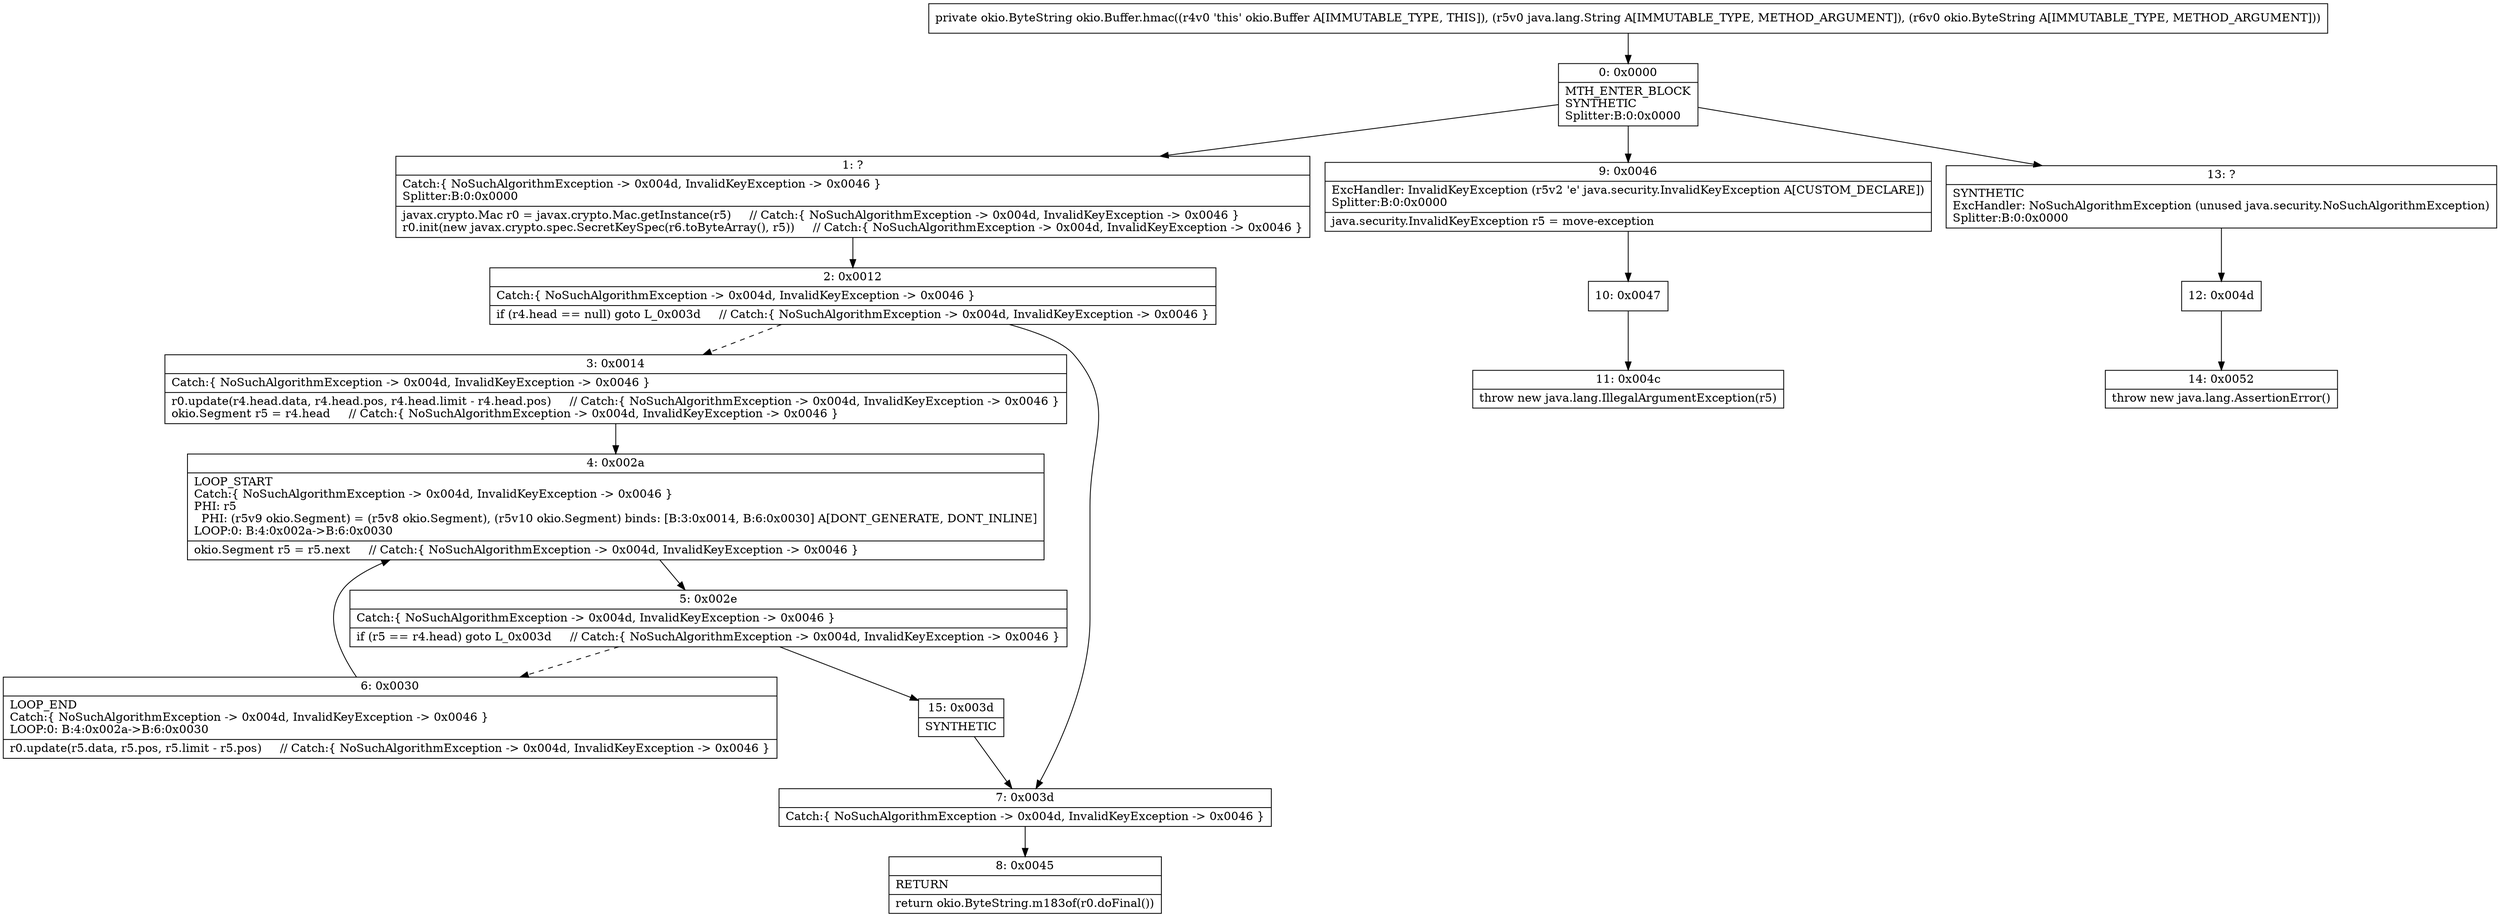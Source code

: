 digraph "CFG forokio.Buffer.hmac(Ljava\/lang\/String;Lokio\/ByteString;)Lokio\/ByteString;" {
Node_0 [shape=record,label="{0\:\ 0x0000|MTH_ENTER_BLOCK\lSYNTHETIC\lSplitter:B:0:0x0000\l}"];
Node_1 [shape=record,label="{1\:\ ?|Catch:\{ NoSuchAlgorithmException \-\> 0x004d, InvalidKeyException \-\> 0x0046 \}\lSplitter:B:0:0x0000\l|javax.crypto.Mac r0 = javax.crypto.Mac.getInstance(r5)     \/\/ Catch:\{ NoSuchAlgorithmException \-\> 0x004d, InvalidKeyException \-\> 0x0046 \}\lr0.init(new javax.crypto.spec.SecretKeySpec(r6.toByteArray(), r5))     \/\/ Catch:\{ NoSuchAlgorithmException \-\> 0x004d, InvalidKeyException \-\> 0x0046 \}\l}"];
Node_2 [shape=record,label="{2\:\ 0x0012|Catch:\{ NoSuchAlgorithmException \-\> 0x004d, InvalidKeyException \-\> 0x0046 \}\l|if (r4.head == null) goto L_0x003d     \/\/ Catch:\{ NoSuchAlgorithmException \-\> 0x004d, InvalidKeyException \-\> 0x0046 \}\l}"];
Node_3 [shape=record,label="{3\:\ 0x0014|Catch:\{ NoSuchAlgorithmException \-\> 0x004d, InvalidKeyException \-\> 0x0046 \}\l|r0.update(r4.head.data, r4.head.pos, r4.head.limit \- r4.head.pos)     \/\/ Catch:\{ NoSuchAlgorithmException \-\> 0x004d, InvalidKeyException \-\> 0x0046 \}\lokio.Segment r5 = r4.head     \/\/ Catch:\{ NoSuchAlgorithmException \-\> 0x004d, InvalidKeyException \-\> 0x0046 \}\l}"];
Node_4 [shape=record,label="{4\:\ 0x002a|LOOP_START\lCatch:\{ NoSuchAlgorithmException \-\> 0x004d, InvalidKeyException \-\> 0x0046 \}\lPHI: r5 \l  PHI: (r5v9 okio.Segment) = (r5v8 okio.Segment), (r5v10 okio.Segment) binds: [B:3:0x0014, B:6:0x0030] A[DONT_GENERATE, DONT_INLINE]\lLOOP:0: B:4:0x002a\-\>B:6:0x0030\l|okio.Segment r5 = r5.next     \/\/ Catch:\{ NoSuchAlgorithmException \-\> 0x004d, InvalidKeyException \-\> 0x0046 \}\l}"];
Node_5 [shape=record,label="{5\:\ 0x002e|Catch:\{ NoSuchAlgorithmException \-\> 0x004d, InvalidKeyException \-\> 0x0046 \}\l|if (r5 == r4.head) goto L_0x003d     \/\/ Catch:\{ NoSuchAlgorithmException \-\> 0x004d, InvalidKeyException \-\> 0x0046 \}\l}"];
Node_6 [shape=record,label="{6\:\ 0x0030|LOOP_END\lCatch:\{ NoSuchAlgorithmException \-\> 0x004d, InvalidKeyException \-\> 0x0046 \}\lLOOP:0: B:4:0x002a\-\>B:6:0x0030\l|r0.update(r5.data, r5.pos, r5.limit \- r5.pos)     \/\/ Catch:\{ NoSuchAlgorithmException \-\> 0x004d, InvalidKeyException \-\> 0x0046 \}\l}"];
Node_7 [shape=record,label="{7\:\ 0x003d|Catch:\{ NoSuchAlgorithmException \-\> 0x004d, InvalidKeyException \-\> 0x0046 \}\l}"];
Node_8 [shape=record,label="{8\:\ 0x0045|RETURN\l|return okio.ByteString.m183of(r0.doFinal())\l}"];
Node_9 [shape=record,label="{9\:\ 0x0046|ExcHandler: InvalidKeyException (r5v2 'e' java.security.InvalidKeyException A[CUSTOM_DECLARE])\lSplitter:B:0:0x0000\l|java.security.InvalidKeyException r5 = move\-exception\l}"];
Node_10 [shape=record,label="{10\:\ 0x0047}"];
Node_11 [shape=record,label="{11\:\ 0x004c|throw new java.lang.IllegalArgumentException(r5)\l}"];
Node_12 [shape=record,label="{12\:\ 0x004d}"];
Node_13 [shape=record,label="{13\:\ ?|SYNTHETIC\lExcHandler: NoSuchAlgorithmException (unused java.security.NoSuchAlgorithmException)\lSplitter:B:0:0x0000\l}"];
Node_14 [shape=record,label="{14\:\ 0x0052|throw new java.lang.AssertionError()\l}"];
Node_15 [shape=record,label="{15\:\ 0x003d|SYNTHETIC\l}"];
MethodNode[shape=record,label="{private okio.ByteString okio.Buffer.hmac((r4v0 'this' okio.Buffer A[IMMUTABLE_TYPE, THIS]), (r5v0 java.lang.String A[IMMUTABLE_TYPE, METHOD_ARGUMENT]), (r6v0 okio.ByteString A[IMMUTABLE_TYPE, METHOD_ARGUMENT])) }"];
MethodNode -> Node_0;
Node_0 -> Node_1;
Node_0 -> Node_13;
Node_0 -> Node_9;
Node_1 -> Node_2;
Node_2 -> Node_3[style=dashed];
Node_2 -> Node_7;
Node_3 -> Node_4;
Node_4 -> Node_5;
Node_5 -> Node_6[style=dashed];
Node_5 -> Node_15;
Node_6 -> Node_4;
Node_7 -> Node_8;
Node_9 -> Node_10;
Node_10 -> Node_11;
Node_12 -> Node_14;
Node_13 -> Node_12;
Node_15 -> Node_7;
}

